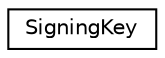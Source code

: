 digraph "Graphical Class Hierarchy"
{
 // INTERACTIVE_SVG=YES
  edge [fontname="Helvetica",fontsize="10",labelfontname="Helvetica",labelfontsize="10"];
  node [fontname="Helvetica",fontsize="10",shape=record];
  rankdir="LR";
  Node1 [label="SigningKey",height=0.2,width=0.4,color="black", fillcolor="white", style="filled",URL="$structSigningKey.html"];
}
